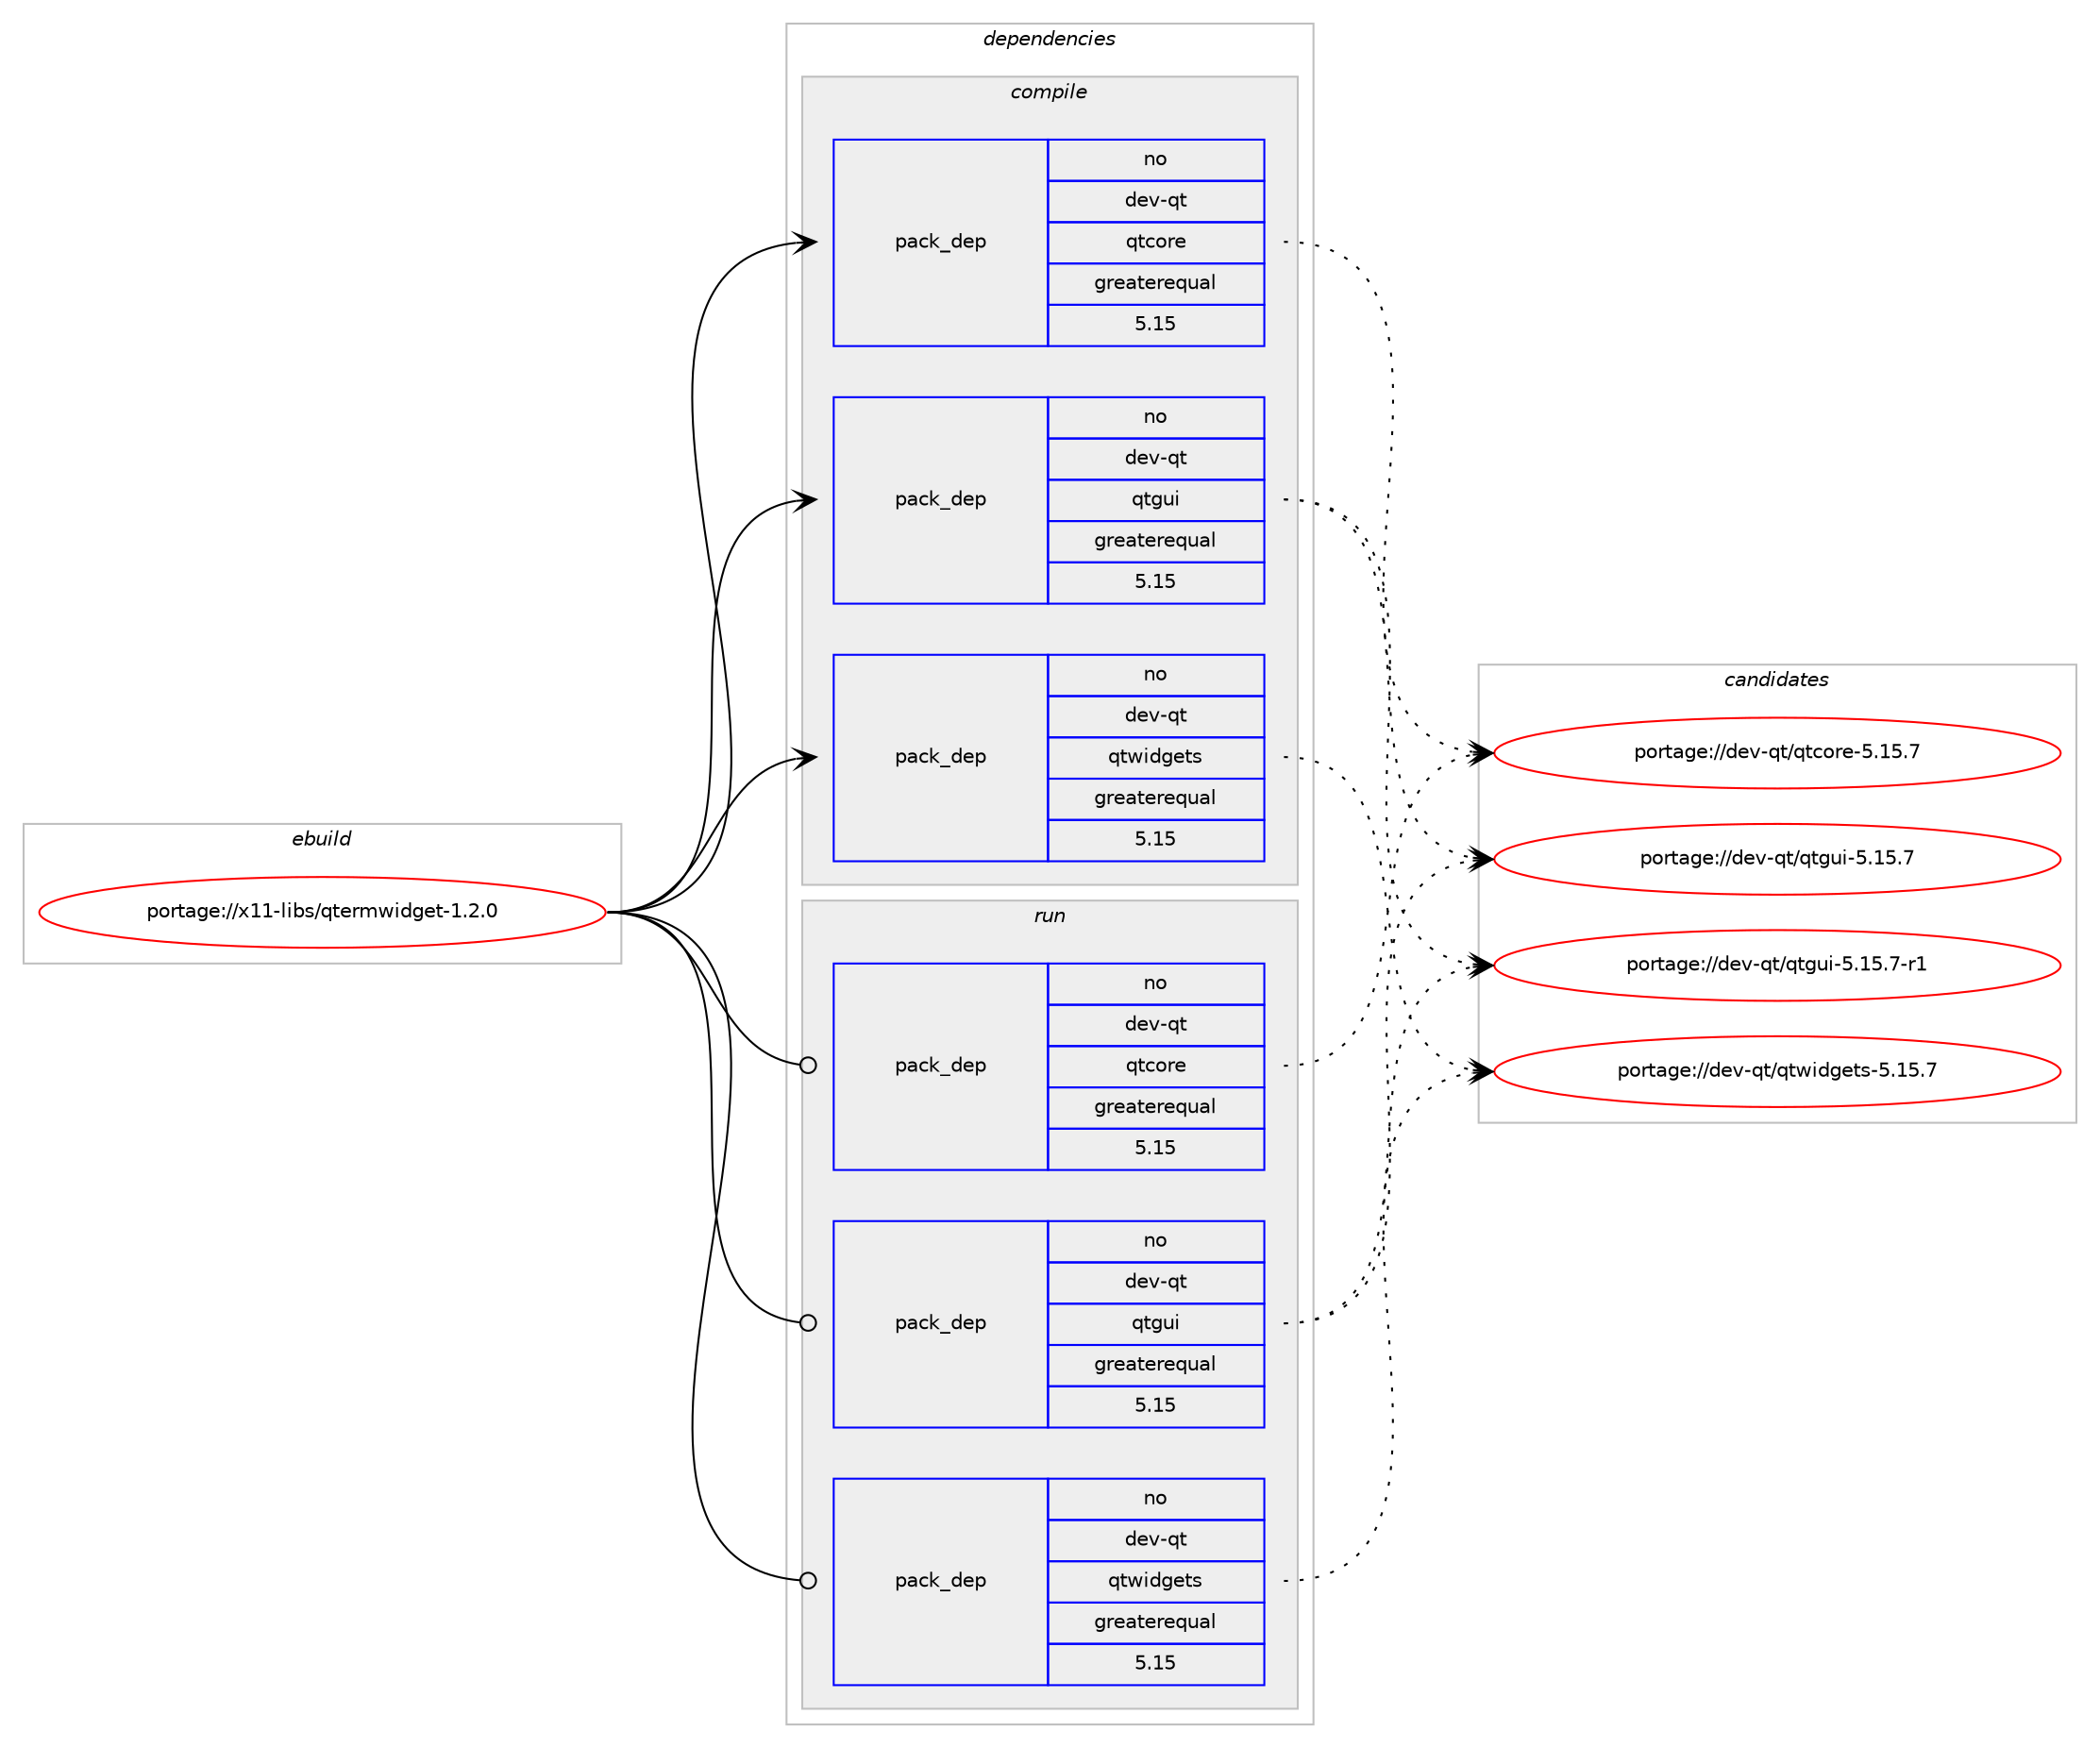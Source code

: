digraph prolog {

# *************
# Graph options
# *************

newrank=true;
concentrate=true;
compound=true;
graph [rankdir=LR,fontname=Helvetica,fontsize=10,ranksep=1.5];#, ranksep=2.5, nodesep=0.2];
edge  [arrowhead=vee];
node  [fontname=Helvetica,fontsize=10];

# **********
# The ebuild
# **********

subgraph cluster_leftcol {
color=gray;
rank=same;
label=<<i>ebuild</i>>;
id [label="portage://x11-libs/qtermwidget-1.2.0", color=red, width=4, href="../x11-libs/qtermwidget-1.2.0.svg"];
}

# ****************
# The dependencies
# ****************

subgraph cluster_midcol {
color=gray;
label=<<i>dependencies</i>>;
subgraph cluster_compile {
fillcolor="#eeeeee";
style=filled;
label=<<i>compile</i>>;
subgraph pack1417 {
dependency1722 [label=<<TABLE BORDER="0" CELLBORDER="1" CELLSPACING="0" CELLPADDING="4" WIDTH="220"><TR><TD ROWSPAN="6" CELLPADDING="30">pack_dep</TD></TR><TR><TD WIDTH="110">no</TD></TR><TR><TD>dev-qt</TD></TR><TR><TD>qtcore</TD></TR><TR><TD>greaterequal</TD></TR><TR><TD>5.15</TD></TR></TABLE>>, shape=none, color=blue];
}
id:e -> dependency1722:w [weight=20,style="solid",arrowhead="vee"];
subgraph pack1418 {
dependency1723 [label=<<TABLE BORDER="0" CELLBORDER="1" CELLSPACING="0" CELLPADDING="4" WIDTH="220"><TR><TD ROWSPAN="6" CELLPADDING="30">pack_dep</TD></TR><TR><TD WIDTH="110">no</TD></TR><TR><TD>dev-qt</TD></TR><TR><TD>qtgui</TD></TR><TR><TD>greaterequal</TD></TR><TR><TD>5.15</TD></TR></TABLE>>, shape=none, color=blue];
}
id:e -> dependency1723:w [weight=20,style="solid",arrowhead="vee"];
subgraph pack1419 {
dependency1724 [label=<<TABLE BORDER="0" CELLBORDER="1" CELLSPACING="0" CELLPADDING="4" WIDTH="220"><TR><TD ROWSPAN="6" CELLPADDING="30">pack_dep</TD></TR><TR><TD WIDTH="110">no</TD></TR><TR><TD>dev-qt</TD></TR><TR><TD>qtwidgets</TD></TR><TR><TD>greaterequal</TD></TR><TR><TD>5.15</TD></TR></TABLE>>, shape=none, color=blue];
}
id:e -> dependency1724:w [weight=20,style="solid",arrowhead="vee"];
}
subgraph cluster_compileandrun {
fillcolor="#eeeeee";
style=filled;
label=<<i>compile and run</i>>;
}
subgraph cluster_run {
fillcolor="#eeeeee";
style=filled;
label=<<i>run</i>>;
subgraph pack1420 {
dependency1725 [label=<<TABLE BORDER="0" CELLBORDER="1" CELLSPACING="0" CELLPADDING="4" WIDTH="220"><TR><TD ROWSPAN="6" CELLPADDING="30">pack_dep</TD></TR><TR><TD WIDTH="110">no</TD></TR><TR><TD>dev-qt</TD></TR><TR><TD>qtcore</TD></TR><TR><TD>greaterequal</TD></TR><TR><TD>5.15</TD></TR></TABLE>>, shape=none, color=blue];
}
id:e -> dependency1725:w [weight=20,style="solid",arrowhead="odot"];
subgraph pack1421 {
dependency1726 [label=<<TABLE BORDER="0" CELLBORDER="1" CELLSPACING="0" CELLPADDING="4" WIDTH="220"><TR><TD ROWSPAN="6" CELLPADDING="30">pack_dep</TD></TR><TR><TD WIDTH="110">no</TD></TR><TR><TD>dev-qt</TD></TR><TR><TD>qtgui</TD></TR><TR><TD>greaterequal</TD></TR><TR><TD>5.15</TD></TR></TABLE>>, shape=none, color=blue];
}
id:e -> dependency1726:w [weight=20,style="solid",arrowhead="odot"];
subgraph pack1422 {
dependency1727 [label=<<TABLE BORDER="0" CELLBORDER="1" CELLSPACING="0" CELLPADDING="4" WIDTH="220"><TR><TD ROWSPAN="6" CELLPADDING="30">pack_dep</TD></TR><TR><TD WIDTH="110">no</TD></TR><TR><TD>dev-qt</TD></TR><TR><TD>qtwidgets</TD></TR><TR><TD>greaterequal</TD></TR><TR><TD>5.15</TD></TR></TABLE>>, shape=none, color=blue];
}
id:e -> dependency1727:w [weight=20,style="solid",arrowhead="odot"];
}
}

# **************
# The candidates
# **************

subgraph cluster_choices {
rank=same;
color=gray;
label=<<i>candidates</i>>;

subgraph choice1417 {
color=black;
nodesep=1;
choice10010111845113116471131169911111410145534649534655 [label="portage://dev-qt/qtcore-5.15.7", color=red, width=4,href="../dev-qt/qtcore-5.15.7.svg"];
dependency1722:e -> choice10010111845113116471131169911111410145534649534655:w [style=dotted,weight="100"];
}
subgraph choice1418 {
color=black;
nodesep=1;
choice100101118451131164711311610311710545534649534655 [label="portage://dev-qt/qtgui-5.15.7", color=red, width=4,href="../dev-qt/qtgui-5.15.7.svg"];
choice1001011184511311647113116103117105455346495346554511449 [label="portage://dev-qt/qtgui-5.15.7-r1", color=red, width=4,href="../dev-qt/qtgui-5.15.7-r1.svg"];
dependency1723:e -> choice100101118451131164711311610311710545534649534655:w [style=dotted,weight="100"];
dependency1723:e -> choice1001011184511311647113116103117105455346495346554511449:w [style=dotted,weight="100"];
}
subgraph choice1419 {
color=black;
nodesep=1;
choice100101118451131164711311611910510010310111611545534649534655 [label="portage://dev-qt/qtwidgets-5.15.7", color=red, width=4,href="../dev-qt/qtwidgets-5.15.7.svg"];
dependency1724:e -> choice100101118451131164711311611910510010310111611545534649534655:w [style=dotted,weight="100"];
}
subgraph choice1420 {
color=black;
nodesep=1;
choice10010111845113116471131169911111410145534649534655 [label="portage://dev-qt/qtcore-5.15.7", color=red, width=4,href="../dev-qt/qtcore-5.15.7.svg"];
dependency1725:e -> choice10010111845113116471131169911111410145534649534655:w [style=dotted,weight="100"];
}
subgraph choice1421 {
color=black;
nodesep=1;
choice100101118451131164711311610311710545534649534655 [label="portage://dev-qt/qtgui-5.15.7", color=red, width=4,href="../dev-qt/qtgui-5.15.7.svg"];
choice1001011184511311647113116103117105455346495346554511449 [label="portage://dev-qt/qtgui-5.15.7-r1", color=red, width=4,href="../dev-qt/qtgui-5.15.7-r1.svg"];
dependency1726:e -> choice100101118451131164711311610311710545534649534655:w [style=dotted,weight="100"];
dependency1726:e -> choice1001011184511311647113116103117105455346495346554511449:w [style=dotted,weight="100"];
}
subgraph choice1422 {
color=black;
nodesep=1;
choice100101118451131164711311611910510010310111611545534649534655 [label="portage://dev-qt/qtwidgets-5.15.7", color=red, width=4,href="../dev-qt/qtwidgets-5.15.7.svg"];
dependency1727:e -> choice100101118451131164711311611910510010310111611545534649534655:w [style=dotted,weight="100"];
}
}

}
